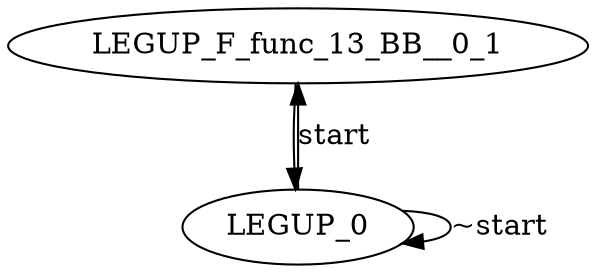 digraph {
Node0x2b4fd30[label="LEGUP_F_func_13_BB__0_1"];
Node0x2b36740[label="LEGUP_0"];
Node0x2b36740 -> Node0x2b4fd30[label="start"];
Node0x2b36740 -> Node0x2b36740[label="~start"];
Node0x2b4fd30 -> Node0x2b36740;
}
